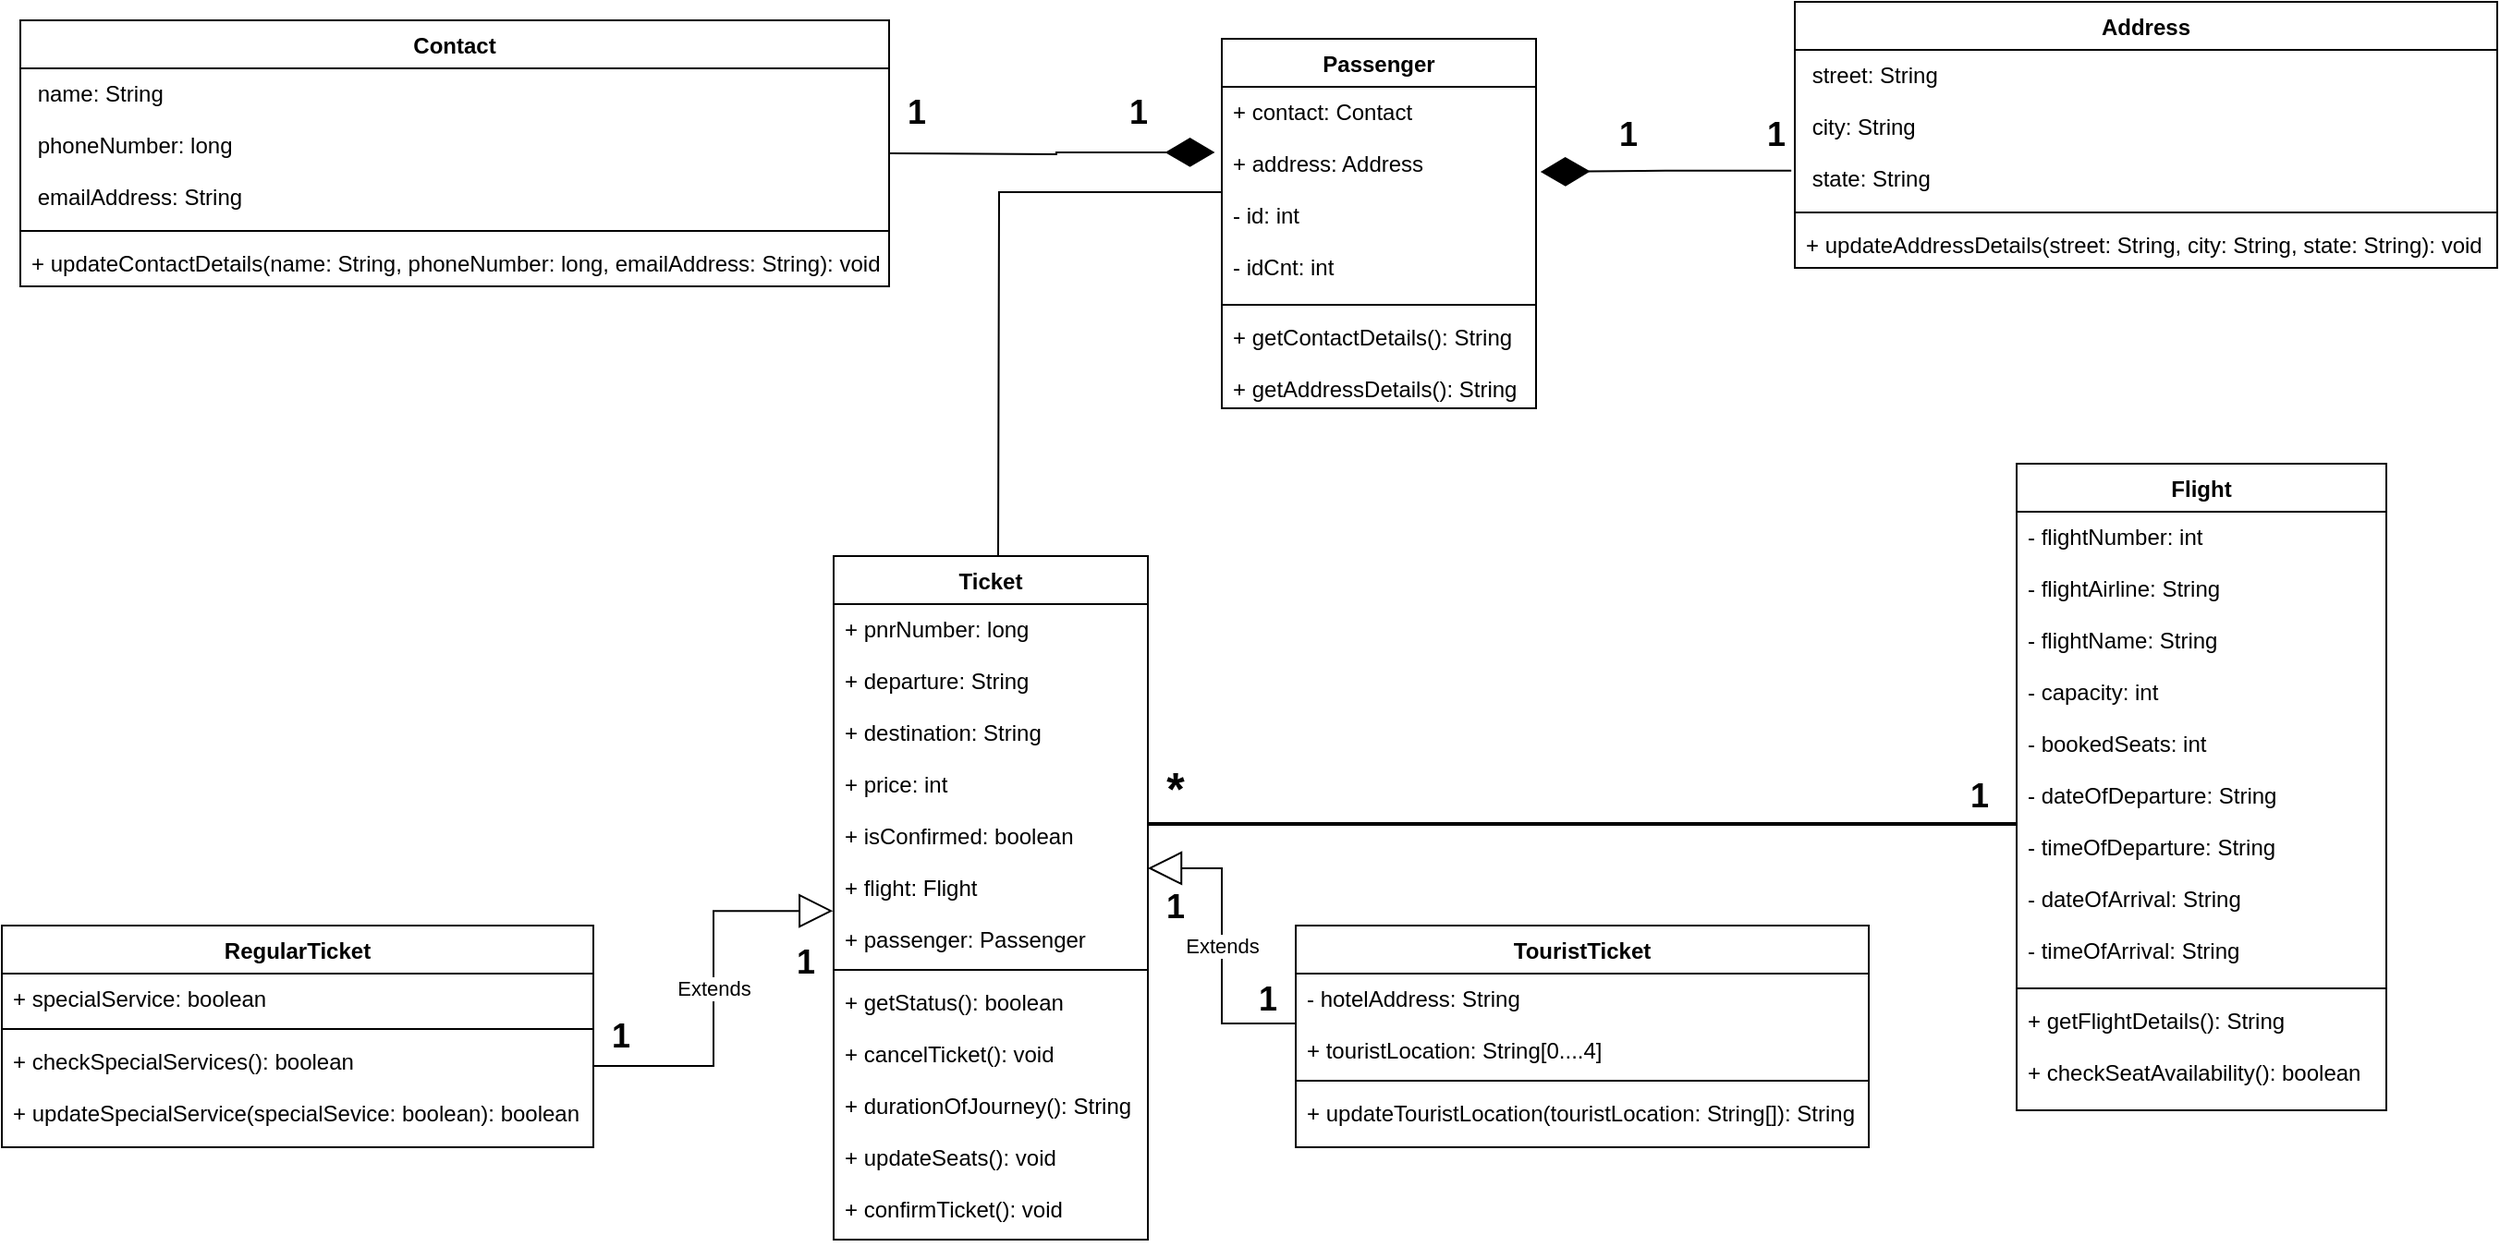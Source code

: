 <mxfile version="15.5.1" type="device"><diagram id="FjcamDoq1csC7J2Tuhz0" name="Page-1"><mxGraphModel dx="1449" dy="626" grid="1" gridSize="10" guides="1" tooltips="1" connect="1" arrows="1" fold="1" page="1" pageScale="1" pageWidth="850" pageHeight="1100" math="0" shadow="0"><root><mxCell id="0"/><mxCell id="1" parent="0"/><mxCell id="cgioB9EoXs8JfNwnyCwT-1" value="Contact" style="swimlane;fontStyle=1;align=center;verticalAlign=top;childLayout=stackLayout;horizontal=1;startSize=26;horizontalStack=0;resizeParent=1;resizeParentMax=0;resizeLast=0;collapsible=1;marginBottom=0;" parent="1" vertex="1"><mxGeometry x="30" y="30" width="470" height="144" as="geometry"/></mxCell><mxCell id="cgioB9EoXs8JfNwnyCwT-2" value=" name: String&#10;&#10; phoneNumber: long&#10;&#10; emailAddress: String" style="text;strokeColor=none;fillColor=none;align=left;verticalAlign=top;spacingLeft=4;spacingRight=4;overflow=hidden;rotatable=0;points=[[0,0.5],[1,0.5]];portConstraint=eastwest;" parent="cgioB9EoXs8JfNwnyCwT-1" vertex="1"><mxGeometry y="26" width="470" height="84" as="geometry"/></mxCell><mxCell id="cgioB9EoXs8JfNwnyCwT-3" value="" style="line;strokeWidth=1;fillColor=none;align=left;verticalAlign=middle;spacingTop=-1;spacingLeft=3;spacingRight=3;rotatable=0;labelPosition=right;points=[];portConstraint=eastwest;" parent="cgioB9EoXs8JfNwnyCwT-1" vertex="1"><mxGeometry y="110" width="470" height="8" as="geometry"/></mxCell><mxCell id="cgioB9EoXs8JfNwnyCwT-4" value="+ updateContactDetails(name: String, phoneNumber: long, emailAddress: String): void" style="text;strokeColor=none;fillColor=none;align=left;verticalAlign=top;spacingLeft=4;spacingRight=4;overflow=hidden;rotatable=0;points=[[0,0.5],[1,0.5]];portConstraint=eastwest;" parent="cgioB9EoXs8JfNwnyCwT-1" vertex="1"><mxGeometry y="118" width="470" height="26" as="geometry"/></mxCell><mxCell id="cgioB9EoXs8JfNwnyCwT-5" value="Address" style="swimlane;fontStyle=1;align=center;verticalAlign=top;childLayout=stackLayout;horizontal=1;startSize=26;horizontalStack=0;resizeParent=1;resizeParentMax=0;resizeLast=0;collapsible=1;marginBottom=0;" parent="1" vertex="1"><mxGeometry x="990" y="20" width="380" height="144" as="geometry"/></mxCell><mxCell id="cgioB9EoXs8JfNwnyCwT-6" value=" street: String&#10;&#10; city: String&#10;&#10; state: String" style="text;strokeColor=none;fillColor=none;align=left;verticalAlign=top;spacingLeft=4;spacingRight=4;overflow=hidden;rotatable=0;points=[[0,0.5],[1,0.5]];portConstraint=eastwest;" parent="cgioB9EoXs8JfNwnyCwT-5" vertex="1"><mxGeometry y="26" width="380" height="84" as="geometry"/></mxCell><mxCell id="cgioB9EoXs8JfNwnyCwT-7" value="" style="line;strokeWidth=1;fillColor=none;align=left;verticalAlign=middle;spacingTop=-1;spacingLeft=3;spacingRight=3;rotatable=0;labelPosition=right;points=[];portConstraint=eastwest;" parent="cgioB9EoXs8JfNwnyCwT-5" vertex="1"><mxGeometry y="110" width="380" height="8" as="geometry"/></mxCell><mxCell id="cgioB9EoXs8JfNwnyCwT-8" value="+ updateAddressDetails(street: String, city: String, state: String): void" style="text;strokeColor=none;fillColor=none;align=left;verticalAlign=top;spacingLeft=4;spacingRight=4;overflow=hidden;rotatable=0;points=[[0,0.5],[1,0.5]];portConstraint=eastwest;" parent="cgioB9EoXs8JfNwnyCwT-5" vertex="1"><mxGeometry y="118" width="380" height="26" as="geometry"/></mxCell><mxCell id="cgioB9EoXs8JfNwnyCwT-17" value="Ticket" style="swimlane;fontStyle=1;align=center;verticalAlign=top;childLayout=stackLayout;horizontal=1;startSize=26;horizontalStack=0;resizeParent=1;resizeParentMax=0;resizeLast=0;collapsible=1;marginBottom=0;" parent="1" vertex="1"><mxGeometry x="470" y="320" width="170" height="370" as="geometry"/></mxCell><mxCell id="cgioB9EoXs8JfNwnyCwT-18" value="+ pnrNumber: long&#10;&#10;+ departure: String&#10;&#10;+ destination: String&#10;&#10;+ price: int&#10;&#10;+ isConfirmed: boolean&#10;&#10;+ flight: Flight&#10;&#10;+ passenger: Passenger" style="text;strokeColor=none;fillColor=none;align=left;verticalAlign=top;spacingLeft=4;spacingRight=4;overflow=hidden;rotatable=0;points=[[0,0.5],[1,0.5]];portConstraint=eastwest;" parent="cgioB9EoXs8JfNwnyCwT-17" vertex="1"><mxGeometry y="26" width="170" height="194" as="geometry"/></mxCell><mxCell id="cgioB9EoXs8JfNwnyCwT-19" value="" style="line;strokeWidth=1;fillColor=none;align=left;verticalAlign=middle;spacingTop=-1;spacingLeft=3;spacingRight=3;rotatable=0;labelPosition=right;points=[];portConstraint=eastwest;" parent="cgioB9EoXs8JfNwnyCwT-17" vertex="1"><mxGeometry y="220" width="170" height="8" as="geometry"/></mxCell><mxCell id="cgioB9EoXs8JfNwnyCwT-39" value="+ getStatus(): boolean&#10;&#10;+ cancelTicket(): void&#10;&#10;+ durationOfJourney(): String&#10;&#10;+ updateSeats(): void&#10;&#10;+ confirmTicket(): void" style="text;strokeColor=none;fillColor=none;align=left;verticalAlign=top;spacingLeft=4;spacingRight=4;overflow=hidden;rotatable=0;points=[[0,0.5],[1,0.5]];portConstraint=eastwest;" parent="cgioB9EoXs8JfNwnyCwT-17" vertex="1"><mxGeometry y="228" width="170" height="142" as="geometry"/></mxCell><mxCell id="cgioB9EoXs8JfNwnyCwT-21" value="RegularTicket" style="swimlane;fontStyle=1;align=center;verticalAlign=top;childLayout=stackLayout;horizontal=1;startSize=26;horizontalStack=0;resizeParent=1;resizeParentMax=0;resizeLast=0;collapsible=1;marginBottom=0;" parent="1" vertex="1"><mxGeometry x="20" y="520" width="320" height="120" as="geometry"/></mxCell><mxCell id="cgioB9EoXs8JfNwnyCwT-22" value="+ specialService: boolean" style="text;strokeColor=none;fillColor=none;align=left;verticalAlign=top;spacingLeft=4;spacingRight=4;overflow=hidden;rotatable=0;points=[[0,0.5],[1,0.5]];portConstraint=eastwest;" parent="cgioB9EoXs8JfNwnyCwT-21" vertex="1"><mxGeometry y="26" width="320" height="26" as="geometry"/></mxCell><mxCell id="cgioB9EoXs8JfNwnyCwT-23" value="" style="line;strokeWidth=1;fillColor=none;align=left;verticalAlign=middle;spacingTop=-1;spacingLeft=3;spacingRight=3;rotatable=0;labelPosition=right;points=[];portConstraint=eastwest;" parent="cgioB9EoXs8JfNwnyCwT-21" vertex="1"><mxGeometry y="52" width="320" height="8" as="geometry"/></mxCell><mxCell id="cgioB9EoXs8JfNwnyCwT-24" value="+ checkSpecialServices(): boolean&#10;&#10;+ updateSpecialService(specialSevice: boolean): boolean" style="text;strokeColor=none;fillColor=none;align=left;verticalAlign=top;spacingLeft=4;spacingRight=4;overflow=hidden;rotatable=0;points=[[0,0.5],[1,0.5]];portConstraint=eastwest;" parent="cgioB9EoXs8JfNwnyCwT-21" vertex="1"><mxGeometry y="60" width="320" height="60" as="geometry"/></mxCell><mxCell id="cgioB9EoXs8JfNwnyCwT-25" value="TouristTicket" style="swimlane;fontStyle=1;align=center;verticalAlign=top;childLayout=stackLayout;horizontal=1;startSize=26;horizontalStack=0;resizeParent=1;resizeParentMax=0;resizeLast=0;collapsible=1;marginBottom=0;" parent="1" vertex="1"><mxGeometry x="720" y="520" width="310" height="120" as="geometry"/></mxCell><mxCell id="cgioB9EoXs8JfNwnyCwT-26" value="- hotelAddress: String&#10;&#10;+ touristLocation: String[0....4]&#10;" style="text;strokeColor=none;fillColor=none;align=left;verticalAlign=top;spacingLeft=4;spacingRight=4;overflow=hidden;rotatable=0;points=[[0,0.5],[1,0.5]];portConstraint=eastwest;" parent="cgioB9EoXs8JfNwnyCwT-25" vertex="1"><mxGeometry y="26" width="310" height="54" as="geometry"/></mxCell><mxCell id="cgioB9EoXs8JfNwnyCwT-27" value="" style="line;strokeWidth=1;fillColor=none;align=left;verticalAlign=middle;spacingTop=-1;spacingLeft=3;spacingRight=3;rotatable=0;labelPosition=right;points=[];portConstraint=eastwest;" parent="cgioB9EoXs8JfNwnyCwT-25" vertex="1"><mxGeometry y="80" width="310" height="8" as="geometry"/></mxCell><mxCell id="cgioB9EoXs8JfNwnyCwT-28" value="+ updateTouristLocation(touristLocation: String[]): String" style="text;strokeColor=none;fillColor=none;align=left;verticalAlign=top;spacingLeft=4;spacingRight=4;overflow=hidden;rotatable=0;points=[[0,0.5],[1,0.5]];portConstraint=eastwest;" parent="cgioB9EoXs8JfNwnyCwT-25" vertex="1"><mxGeometry y="88" width="310" height="32" as="geometry"/></mxCell><mxCell id="cgioB9EoXs8JfNwnyCwT-29" value="Flight" style="swimlane;fontStyle=1;align=center;verticalAlign=top;childLayout=stackLayout;horizontal=1;startSize=26;horizontalStack=0;resizeParent=1;resizeParentMax=0;resizeLast=0;collapsible=1;marginBottom=0;" parent="1" vertex="1"><mxGeometry x="1110" y="270" width="200" height="350" as="geometry"/></mxCell><mxCell id="cgioB9EoXs8JfNwnyCwT-30" value="- flightNumber: int&#10;&#10;- flightAirline: String&#10;&#10;- flightName: String&#10;&#10;- capacity: int&#10;&#10;- bookedSeats: int&#10;&#10;- dateOfDeparture: String&#10;&#10;- timeOfDeparture: String&#10;&#10;- dateOfArrival: String&#10;&#10;- timeOfArrival: String" style="text;strokeColor=none;fillColor=none;align=left;verticalAlign=top;spacingLeft=4;spacingRight=4;overflow=hidden;rotatable=0;points=[[0,0.5],[1,0.5]];portConstraint=eastwest;" parent="cgioB9EoXs8JfNwnyCwT-29" vertex="1"><mxGeometry y="26" width="200" height="254" as="geometry"/></mxCell><mxCell id="cgioB9EoXs8JfNwnyCwT-31" value="" style="line;strokeWidth=1;fillColor=none;align=left;verticalAlign=middle;spacingTop=-1;spacingLeft=3;spacingRight=3;rotatable=0;labelPosition=right;points=[];portConstraint=eastwest;" parent="cgioB9EoXs8JfNwnyCwT-29" vertex="1"><mxGeometry y="280" width="200" height="8" as="geometry"/></mxCell><mxCell id="cgioB9EoXs8JfNwnyCwT-32" value="+ getFlightDetails(): String&#10;&#10;+ checkSeatAvailability(): boolean" style="text;strokeColor=none;fillColor=none;align=left;verticalAlign=top;spacingLeft=4;spacingRight=4;overflow=hidden;rotatable=0;points=[[0,0.5],[1,0.5]];portConstraint=eastwest;" parent="cgioB9EoXs8JfNwnyCwT-29" vertex="1"><mxGeometry y="288" width="200" height="62" as="geometry"/></mxCell><mxCell id="cgioB9EoXs8JfNwnyCwT-45" value="" style="line;strokeWidth=2;html=1;" parent="1" vertex="1"><mxGeometry x="640" y="460" width="470" height="10" as="geometry"/></mxCell><mxCell id="cgioB9EoXs8JfNwnyCwT-46" value="Extends" style="endArrow=block;endSize=16;endFill=0;html=1;rounded=0;edgeStyle=orthogonalEdgeStyle;exitX=0;exitY=0.5;exitDx=0;exitDy=0;entryX=1;entryY=0.737;entryDx=0;entryDy=0;entryPerimeter=0;" parent="1" source="cgioB9EoXs8JfNwnyCwT-26" target="cgioB9EoXs8JfNwnyCwT-18" edge="1"><mxGeometry width="160" relative="1" as="geometry"><mxPoint x="650" y="730" as="sourcePoint"/><mxPoint x="650" y="600" as="targetPoint"/></mxGeometry></mxCell><mxCell id="cgioB9EoXs8JfNwnyCwT-47" value="Extends" style="endArrow=block;endSize=16;endFill=0;html=1;rounded=0;edgeStyle=orthogonalEdgeStyle;entryX=-0.002;entryY=0.856;entryDx=0;entryDy=0;entryPerimeter=0;exitX=1.001;exitY=0.267;exitDx=0;exitDy=0;exitPerimeter=0;" parent="1" source="cgioB9EoXs8JfNwnyCwT-24" target="cgioB9EoXs8JfNwnyCwT-18" edge="1"><mxGeometry width="160" relative="1" as="geometry"><mxPoint x="340" y="590" as="sourcePoint"/><mxPoint x="500" y="590" as="targetPoint"/></mxGeometry></mxCell><mxCell id="cgioB9EoXs8JfNwnyCwT-49" value="" style="endArrow=none;html=1;rounded=0;edgeStyle=orthogonalEdgeStyle;entryX=0;entryY=0.5;entryDx=0;entryDy=0;" parent="1" target="3w3PCc3jVgCYpqWq9MfI-2" edge="1"><mxGeometry width="50" height="50" relative="1" as="geometry"><mxPoint x="559" y="320" as="sourcePoint"/><mxPoint x="660" y="128" as="targetPoint"/></mxGeometry></mxCell><mxCell id="tUbIsnEb_RKOkPKvmRgN-1" value="1" style="text;html=1;strokeColor=none;fillColor=none;align=center;verticalAlign=middle;whiteSpace=wrap;rounded=0;fontStyle=1;labelBackgroundColor=default;fontSize=18;" parent="1" vertex="1"><mxGeometry x="440" y="530" width="30" height="20" as="geometry"/></mxCell><mxCell id="tUbIsnEb_RKOkPKvmRgN-2" value="1" style="text;html=1;strokeColor=none;fillColor=none;align=center;verticalAlign=middle;whiteSpace=wrap;rounded=0;fontStyle=1;labelBackgroundColor=default;fontSize=18;" parent="1" vertex="1"><mxGeometry x="330" y="570" width="50" height="20" as="geometry"/></mxCell><mxCell id="tUbIsnEb_RKOkPKvmRgN-5" value="*" style="text;strokeColor=none;fillColor=none;align=center;verticalAlign=middle;whiteSpace=wrap;rounded=0;fontStyle=1;labelBackgroundColor=default;fontSize=25;" parent="1" vertex="1"><mxGeometry x="630" y="440" width="50" height="10" as="geometry"/></mxCell><mxCell id="tUbIsnEb_RKOkPKvmRgN-6" value="1" style="text;html=1;strokeColor=none;fillColor=none;align=center;verticalAlign=middle;whiteSpace=wrap;rounded=0;fontStyle=1;labelBackgroundColor=default;fontSize=18;" parent="1" vertex="1"><mxGeometry x="680" y="550" width="50" height="20" as="geometry"/></mxCell><mxCell id="tUbIsnEb_RKOkPKvmRgN-7" value="1" style="text;html=1;strokeColor=none;fillColor=none;align=center;verticalAlign=middle;whiteSpace=wrap;rounded=0;fontStyle=1;labelBackgroundColor=default;fontSize=18;" parent="1" vertex="1"><mxGeometry x="1070" y="440" width="40" height="20" as="geometry"/></mxCell><mxCell id="3gCccR4f1fIcgo4V3UrJ-2" value="1" style="text;html=1;strokeColor=none;fillColor=none;align=center;verticalAlign=middle;whiteSpace=wrap;rounded=0;fontStyle=1;labelBackgroundColor=default;fontSize=18;" parent="1" vertex="1"><mxGeometry x="880" y="82" width="40" height="20" as="geometry"/></mxCell><mxCell id="3gCccR4f1fIcgo4V3UrJ-3" value="1" style="text;html=1;strokeColor=none;fillColor=none;align=center;verticalAlign=middle;whiteSpace=wrap;rounded=0;fontStyle=1;labelBackgroundColor=default;fontSize=18;" parent="1" vertex="1"><mxGeometry x="615" y="70" width="40" height="20" as="geometry"/></mxCell><mxCell id="3gCccR4f1fIcgo4V3UrJ-4" value="1" style="text;html=1;strokeColor=none;fillColor=none;align=center;verticalAlign=middle;whiteSpace=wrap;rounded=0;fontStyle=1;labelBackgroundColor=default;fontSize=18;" parent="1" vertex="1"><mxGeometry x="500" y="70" width="30" height="20" as="geometry"/></mxCell><mxCell id="3gCccR4f1fIcgo4V3UrJ-5" value="1" style="text;html=1;strokeColor=none;fillColor=none;align=center;verticalAlign=middle;whiteSpace=wrap;rounded=0;fontStyle=1;labelBackgroundColor=default;fontSize=18;" parent="1" vertex="1"><mxGeometry x="960" y="82" width="40" height="20" as="geometry"/></mxCell><mxCell id="3gCccR4f1fIcgo4V3UrJ-8" value="" style="endArrow=diamondThin;endFill=1;endSize=24;html=1;rounded=0;labelBackgroundColor=#000000;fontSize=25;edgeStyle=orthogonalEdgeStyle;entryX=-0.022;entryY=0.311;entryDx=0;entryDy=0;entryPerimeter=0;" parent="1" edge="1" target="3w3PCc3jVgCYpqWq9MfI-2"><mxGeometry width="160" relative="1" as="geometry"><mxPoint x="500" y="102" as="sourcePoint"/><mxPoint x="660" y="102" as="targetPoint"/></mxGeometry></mxCell><mxCell id="3gCccR4f1fIcgo4V3UrJ-9" value="" style="endArrow=diamondThin;endFill=1;endSize=24;html=1;rounded=0;labelBackgroundColor=#000000;fontSize=25;edgeStyle=orthogonalEdgeStyle;exitX=-0.005;exitY=0.779;exitDx=0;exitDy=0;exitPerimeter=0;entryX=1.014;entryY=0.404;entryDx=0;entryDy=0;entryPerimeter=0;" parent="1" source="cgioB9EoXs8JfNwnyCwT-6" edge="1" target="3w3PCc3jVgCYpqWq9MfI-2"><mxGeometry width="160" relative="1" as="geometry"><mxPoint x="900" y="190" as="sourcePoint"/><mxPoint x="880" y="111" as="targetPoint"/></mxGeometry></mxCell><mxCell id="3gCccR4f1fIcgo4V3UrJ-7" value="1" style="text;html=1;strokeColor=none;fillColor=none;align=center;verticalAlign=middle;whiteSpace=wrap;rounded=0;fontStyle=1;labelBackgroundColor=default;fontSize=18;" parent="1" vertex="1"><mxGeometry x="640" y="500" width="30" height="20" as="geometry"/></mxCell><mxCell id="3w3PCc3jVgCYpqWq9MfI-1" value="Passenger" style="swimlane;fontStyle=1;align=center;verticalAlign=top;childLayout=stackLayout;horizontal=1;startSize=26;horizontalStack=0;resizeParent=1;resizeParentMax=0;resizeLast=0;collapsible=1;marginBottom=0;" vertex="1" parent="1"><mxGeometry x="680" y="40" width="170" height="200" as="geometry"/></mxCell><mxCell id="3w3PCc3jVgCYpqWq9MfI-2" value="+ contact: Contact&#10;&#10;+ address: Address&#10;&#10;- id: int&#10;&#10;- idCnt: int" style="text;strokeColor=none;fillColor=none;align=left;verticalAlign=top;spacingLeft=4;spacingRight=4;overflow=hidden;rotatable=0;points=[[0,0.5],[1,0.5]];portConstraint=eastwest;" vertex="1" parent="3w3PCc3jVgCYpqWq9MfI-1"><mxGeometry y="26" width="170" height="114" as="geometry"/></mxCell><mxCell id="3w3PCc3jVgCYpqWq9MfI-3" value="" style="line;strokeWidth=1;fillColor=none;align=left;verticalAlign=middle;spacingTop=-1;spacingLeft=3;spacingRight=3;rotatable=0;labelPosition=right;points=[];portConstraint=eastwest;" vertex="1" parent="3w3PCc3jVgCYpqWq9MfI-1"><mxGeometry y="140" width="170" height="8" as="geometry"/></mxCell><mxCell id="3w3PCc3jVgCYpqWq9MfI-4" value="+ getContactDetails(): String&#10;&#10;+ getAddressDetails(): String" style="text;strokeColor=none;fillColor=none;align=left;verticalAlign=top;spacingLeft=4;spacingRight=4;overflow=hidden;rotatable=0;points=[[0,0.5],[1,0.5]];portConstraint=eastwest;" vertex="1" parent="3w3PCc3jVgCYpqWq9MfI-1"><mxGeometry y="148" width="170" height="52" as="geometry"/></mxCell></root></mxGraphModel></diagram></mxfile>